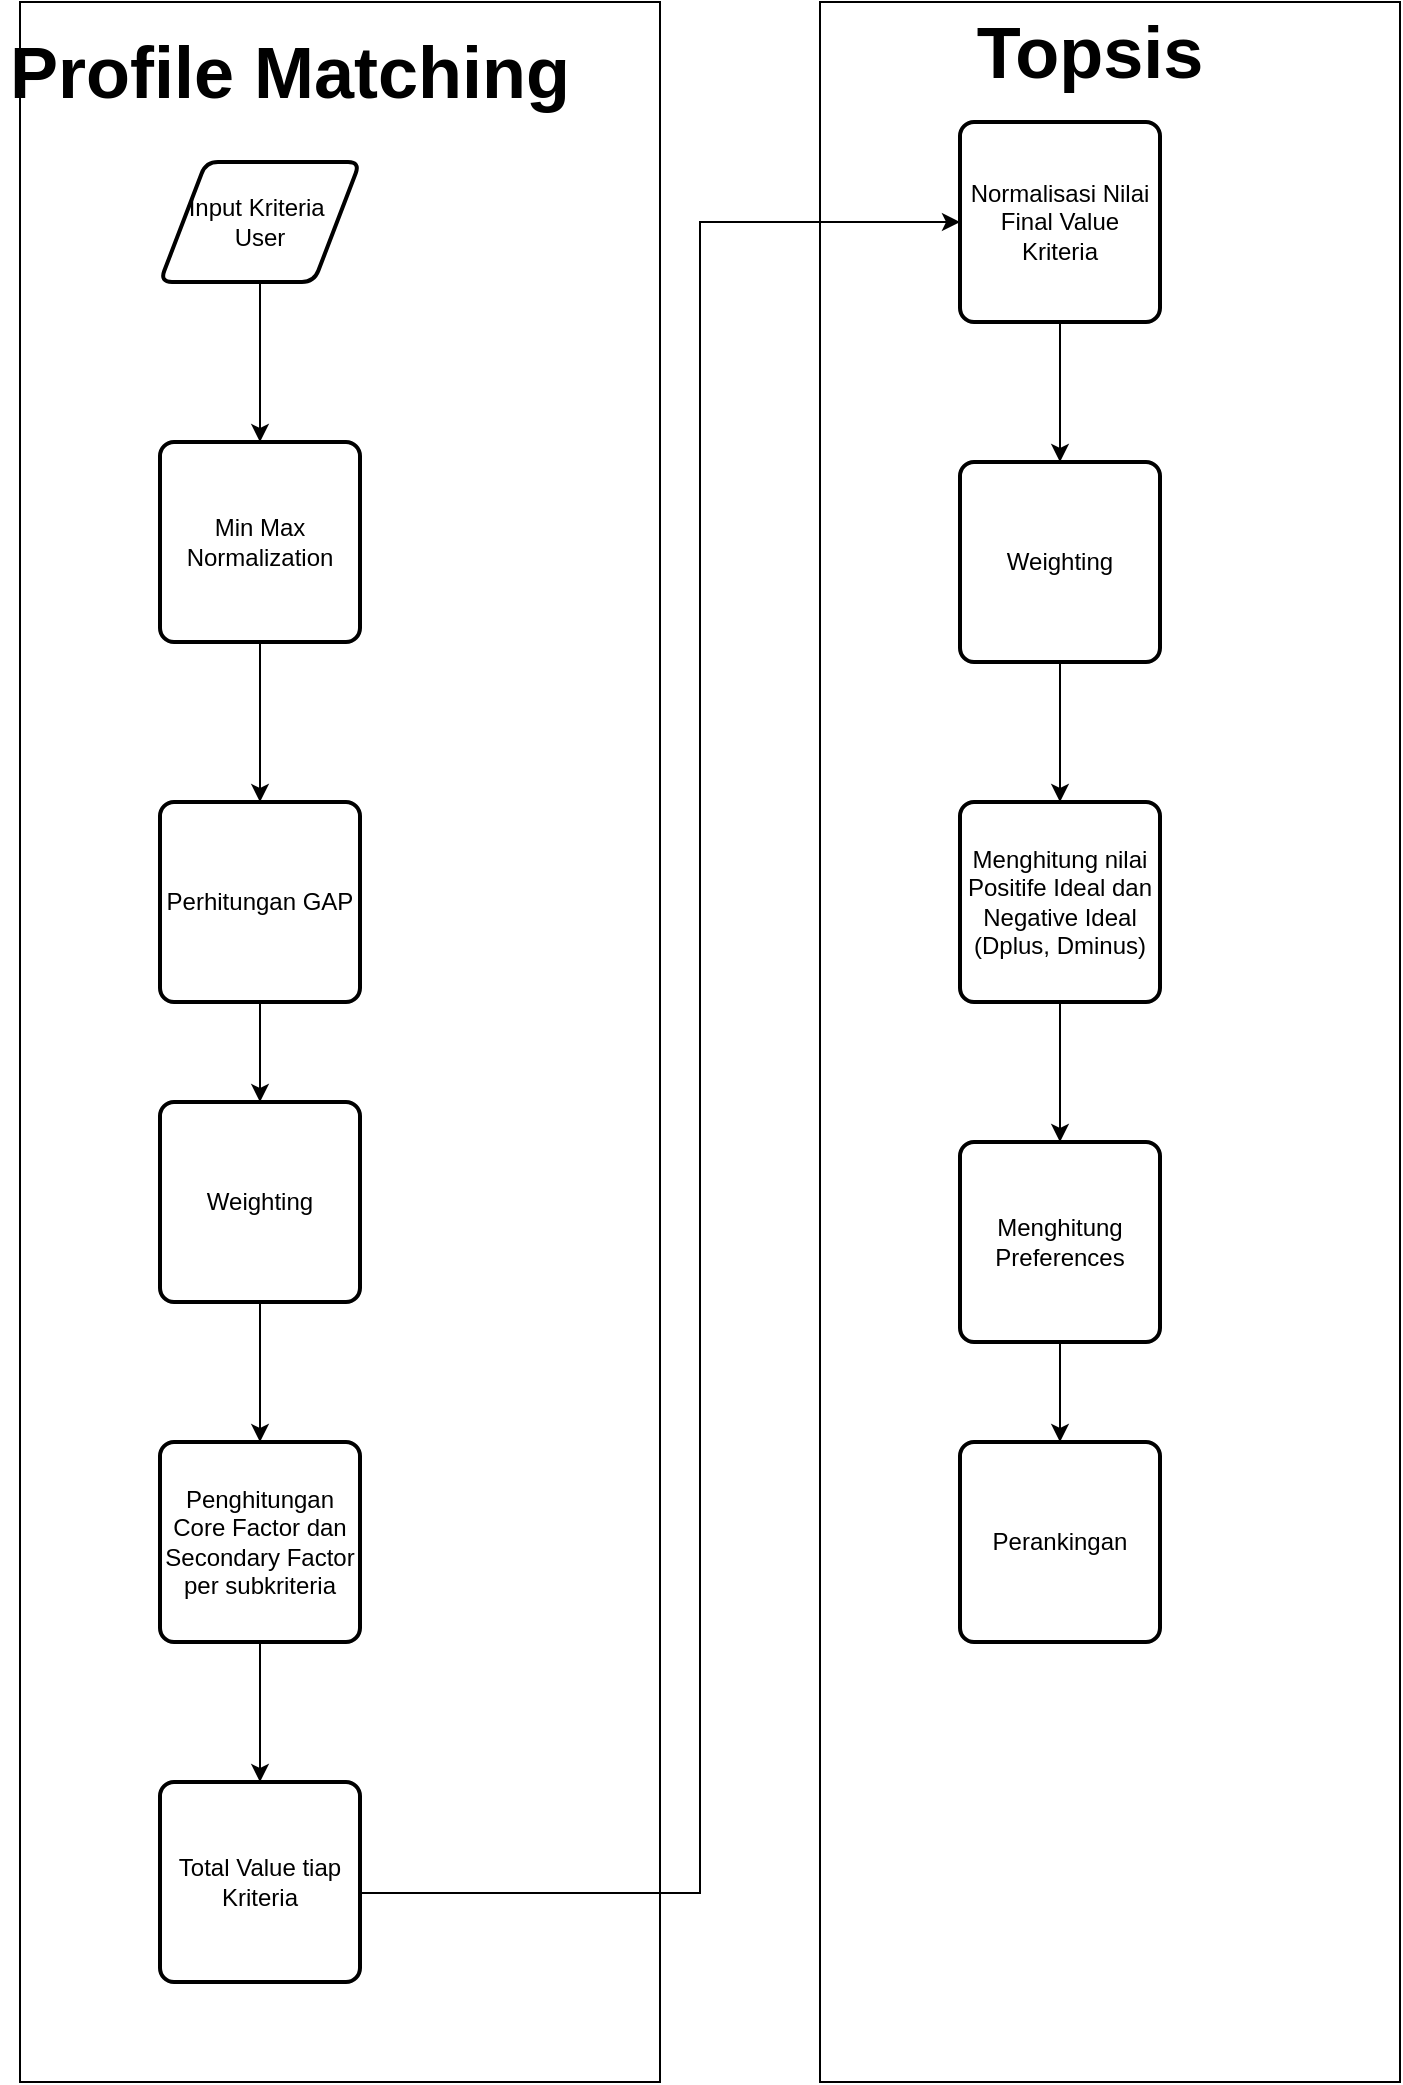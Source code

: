 <mxfile version="24.0.7" type="device">
  <diagram name="Halaman-1" id="jzSCGzB7xTGCqZVyPvuE">
    <mxGraphModel dx="2549" dy="954" grid="1" gridSize="10" guides="1" tooltips="1" connect="1" arrows="1" fold="1" page="1" pageScale="1" pageWidth="827" pageHeight="1169" math="0" shadow="0">
      <root>
        <mxCell id="0" />
        <mxCell id="1" parent="0" />
        <mxCell id="03y6v-tJVYBPgYdbCMEv-32" value="" style="whiteSpace=wrap;html=1;" vertex="1" parent="1">
          <mxGeometry x="400" y="170" width="290" height="1040" as="geometry" />
        </mxCell>
        <mxCell id="03y6v-tJVYBPgYdbCMEv-16" value="" style="whiteSpace=wrap;html=1;" vertex="1" parent="1">
          <mxGeometry y="170" width="320" height="1040" as="geometry" />
        </mxCell>
        <mxCell id="03y6v-tJVYBPgYdbCMEv-38" style="edgeStyle=orthogonalEdgeStyle;rounded=0;orthogonalLoop=1;jettySize=auto;html=1;" edge="1" parent="1" source="03y6v-tJVYBPgYdbCMEv-3" target="03y6v-tJVYBPgYdbCMEv-36">
          <mxGeometry relative="1" as="geometry" />
        </mxCell>
        <mxCell id="03y6v-tJVYBPgYdbCMEv-3" value="Input Kriteria&amp;nbsp;&lt;div&gt;User&lt;/div&gt;" style="shape=parallelogram;html=1;strokeWidth=2;perimeter=parallelogramPerimeter;whiteSpace=wrap;rounded=1;arcSize=12;size=0.23;" vertex="1" parent="1">
          <mxGeometry x="70" y="250" width="100" height="60" as="geometry" />
        </mxCell>
        <mxCell id="03y6v-tJVYBPgYdbCMEv-7" style="edgeStyle=orthogonalEdgeStyle;rounded=0;orthogonalLoop=1;jettySize=auto;html=1;" edge="1" parent="1" source="03y6v-tJVYBPgYdbCMEv-4" target="03y6v-tJVYBPgYdbCMEv-6">
          <mxGeometry relative="1" as="geometry" />
        </mxCell>
        <mxCell id="03y6v-tJVYBPgYdbCMEv-4" value="Perhitungan GAP" style="rounded=1;whiteSpace=wrap;html=1;absoluteArcSize=1;arcSize=14;strokeWidth=2;" vertex="1" parent="1">
          <mxGeometry x="70" y="570" width="100" height="100" as="geometry" />
        </mxCell>
        <mxCell id="03y6v-tJVYBPgYdbCMEv-9" style="edgeStyle=orthogonalEdgeStyle;rounded=0;orthogonalLoop=1;jettySize=auto;html=1;entryX=0.5;entryY=0;entryDx=0;entryDy=0;" edge="1" parent="1" source="03y6v-tJVYBPgYdbCMEv-6" target="03y6v-tJVYBPgYdbCMEv-8">
          <mxGeometry relative="1" as="geometry" />
        </mxCell>
        <mxCell id="03y6v-tJVYBPgYdbCMEv-6" value="Weighting" style="rounded=1;whiteSpace=wrap;html=1;absoluteArcSize=1;arcSize=14;strokeWidth=2;" vertex="1" parent="1">
          <mxGeometry x="70" y="720" width="100" height="100" as="geometry" />
        </mxCell>
        <mxCell id="03y6v-tJVYBPgYdbCMEv-11" style="edgeStyle=orthogonalEdgeStyle;rounded=0;orthogonalLoop=1;jettySize=auto;html=1;entryX=0.5;entryY=0;entryDx=0;entryDy=0;" edge="1" parent="1" source="03y6v-tJVYBPgYdbCMEv-8" target="03y6v-tJVYBPgYdbCMEv-10">
          <mxGeometry relative="1" as="geometry" />
        </mxCell>
        <mxCell id="03y6v-tJVYBPgYdbCMEv-8" value="Penghitungan Core Factor dan Secondary Factor per subkriteria" style="rounded=1;whiteSpace=wrap;html=1;absoluteArcSize=1;arcSize=14;strokeWidth=2;" vertex="1" parent="1">
          <mxGeometry x="70" y="890" width="100" height="100" as="geometry" />
        </mxCell>
        <mxCell id="03y6v-tJVYBPgYdbCMEv-29" style="rounded=0;orthogonalLoop=1;jettySize=auto;html=1;elbow=vertical;edgeStyle=orthogonalEdgeStyle;entryX=0;entryY=0.5;entryDx=0;entryDy=0;strokeColor=default;" edge="1" parent="1" target="03y6v-tJVYBPgYdbCMEv-18">
          <mxGeometry relative="1" as="geometry">
            <mxPoint x="170" y="1115.5" as="sourcePoint" />
            <mxPoint x="480" y="480" as="targetPoint" />
            <Array as="points">
              <mxPoint x="340" y="1116" />
              <mxPoint x="340" y="280" />
            </Array>
          </mxGeometry>
        </mxCell>
        <mxCell id="03y6v-tJVYBPgYdbCMEv-10" value="Total Value tiap Kriteria" style="rounded=1;whiteSpace=wrap;html=1;absoluteArcSize=1;arcSize=14;strokeWidth=2;strokeColor=default;" vertex="1" parent="1">
          <mxGeometry x="70" y="1060" width="100" height="100" as="geometry" />
        </mxCell>
        <mxCell id="03y6v-tJVYBPgYdbCMEv-17" value="&lt;b&gt;&lt;font style=&quot;font-size: 36px;&quot;&gt;Profile Matching&lt;/font&gt;&lt;/b&gt;" style="text;strokeColor=none;align=center;fillColor=none;html=1;verticalAlign=middle;whiteSpace=wrap;rounded=0;" vertex="1" parent="1">
          <mxGeometry x="-10" y="180" width="290" height="50" as="geometry" />
        </mxCell>
        <mxCell id="03y6v-tJVYBPgYdbCMEv-20" style="edgeStyle=orthogonalEdgeStyle;rounded=0;orthogonalLoop=1;jettySize=auto;html=1;" edge="1" parent="1" source="03y6v-tJVYBPgYdbCMEv-18" target="03y6v-tJVYBPgYdbCMEv-19">
          <mxGeometry relative="1" as="geometry" />
        </mxCell>
        <mxCell id="03y6v-tJVYBPgYdbCMEv-18" value="Normalisasi Nilai Final Value Kriteria" style="rounded=1;whiteSpace=wrap;html=1;absoluteArcSize=1;arcSize=14;strokeWidth=2;" vertex="1" parent="1">
          <mxGeometry x="470" y="230" width="100" height="100" as="geometry" />
        </mxCell>
        <mxCell id="03y6v-tJVYBPgYdbCMEv-22" style="edgeStyle=orthogonalEdgeStyle;rounded=0;orthogonalLoop=1;jettySize=auto;html=1;entryX=0.5;entryY=0;entryDx=0;entryDy=0;" edge="1" parent="1" source="03y6v-tJVYBPgYdbCMEv-19" target="03y6v-tJVYBPgYdbCMEv-21">
          <mxGeometry relative="1" as="geometry" />
        </mxCell>
        <mxCell id="03y6v-tJVYBPgYdbCMEv-19" value="Weighting" style="rounded=1;whiteSpace=wrap;html=1;absoluteArcSize=1;arcSize=14;strokeWidth=2;" vertex="1" parent="1">
          <mxGeometry x="470" y="400" width="100" height="100" as="geometry" />
        </mxCell>
        <mxCell id="03y6v-tJVYBPgYdbCMEv-24" style="edgeStyle=orthogonalEdgeStyle;rounded=0;orthogonalLoop=1;jettySize=auto;html=1;" edge="1" parent="1" source="03y6v-tJVYBPgYdbCMEv-21" target="03y6v-tJVYBPgYdbCMEv-23">
          <mxGeometry relative="1" as="geometry" />
        </mxCell>
        <mxCell id="03y6v-tJVYBPgYdbCMEv-21" value="Menghitung nilai Positife Ideal dan Negative Ideal (Dplus, Dminus)" style="rounded=1;whiteSpace=wrap;html=1;absoluteArcSize=1;arcSize=14;strokeWidth=2;" vertex="1" parent="1">
          <mxGeometry x="470" y="570" width="100" height="100" as="geometry" />
        </mxCell>
        <mxCell id="03y6v-tJVYBPgYdbCMEv-26" style="edgeStyle=orthogonalEdgeStyle;rounded=0;orthogonalLoop=1;jettySize=auto;html=1;entryX=0.5;entryY=0;entryDx=0;entryDy=0;" edge="1" parent="1" source="03y6v-tJVYBPgYdbCMEv-23" target="03y6v-tJVYBPgYdbCMEv-25">
          <mxGeometry relative="1" as="geometry" />
        </mxCell>
        <mxCell id="03y6v-tJVYBPgYdbCMEv-23" value="Menghitung Preferences" style="rounded=1;whiteSpace=wrap;html=1;absoluteArcSize=1;arcSize=14;strokeWidth=2;" vertex="1" parent="1">
          <mxGeometry x="470" y="740" width="100" height="100" as="geometry" />
        </mxCell>
        <mxCell id="03y6v-tJVYBPgYdbCMEv-25" value="Perankingan" style="rounded=1;whiteSpace=wrap;html=1;absoluteArcSize=1;arcSize=14;strokeWidth=2;" vertex="1" parent="1">
          <mxGeometry x="470" y="890" width="100" height="100" as="geometry" />
        </mxCell>
        <mxCell id="03y6v-tJVYBPgYdbCMEv-33" value="&lt;b&gt;&lt;font style=&quot;font-size: 36px;&quot;&gt;Topsis&lt;/font&gt;&lt;/b&gt;" style="text;strokeColor=none;align=center;fillColor=none;html=1;verticalAlign=middle;whiteSpace=wrap;rounded=0;" vertex="1" parent="1">
          <mxGeometry x="390" y="170" width="290" height="50" as="geometry" />
        </mxCell>
        <mxCell id="03y6v-tJVYBPgYdbCMEv-39" style="edgeStyle=orthogonalEdgeStyle;rounded=0;orthogonalLoop=1;jettySize=auto;html=1;" edge="1" parent="1" source="03y6v-tJVYBPgYdbCMEv-36" target="03y6v-tJVYBPgYdbCMEv-4">
          <mxGeometry relative="1" as="geometry" />
        </mxCell>
        <mxCell id="03y6v-tJVYBPgYdbCMEv-36" value="Min Max Normalization" style="rounded=1;whiteSpace=wrap;html=1;absoluteArcSize=1;arcSize=14;strokeWidth=2;" vertex="1" parent="1">
          <mxGeometry x="70" y="390" width="100" height="100" as="geometry" />
        </mxCell>
      </root>
    </mxGraphModel>
  </diagram>
</mxfile>
